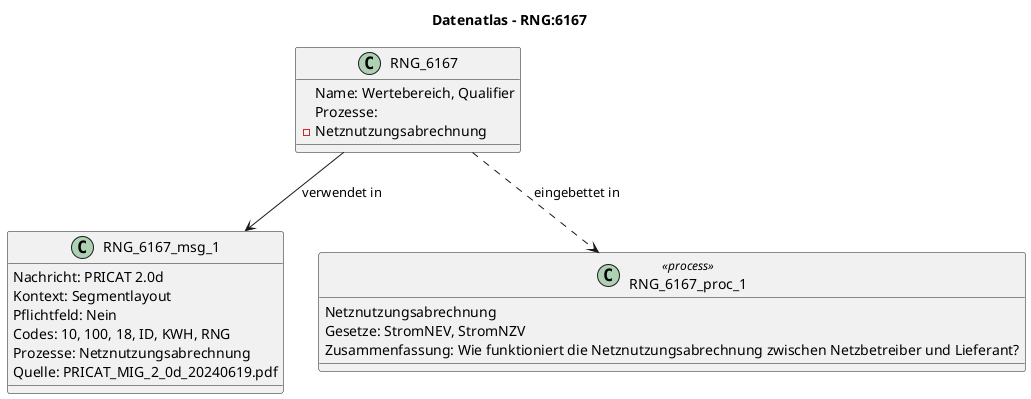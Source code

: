 @startuml
title Datenatlas – RNG:6167
class RNG_6167 {
  Name: Wertebereich, Qualifier
  Prozesse:
    - Netznutzungsabrechnung
}
class RNG_6167_msg_1 {
  Nachricht: PRICAT 2.0d
  Kontext: Segmentlayout
  Pflichtfeld: Nein
  Codes: 10, 100, 18, ID, KWH, RNG
  Prozesse: Netznutzungsabrechnung
  Quelle: PRICAT_MIG_2_0d_20240619.pdf
}
RNG_6167 --> RNG_6167_msg_1 : verwendet in
class RNG_6167_proc_1 <<process>> {
  Netznutzungsabrechnung
  Gesetze: StromNEV, StromNZV
  Zusammenfassung: Wie funktioniert die Netznutzungsabrechnung zwischen Netzbetreiber und Lieferant?
}
RNG_6167 ..> RNG_6167_proc_1 : eingebettet in
@enduml